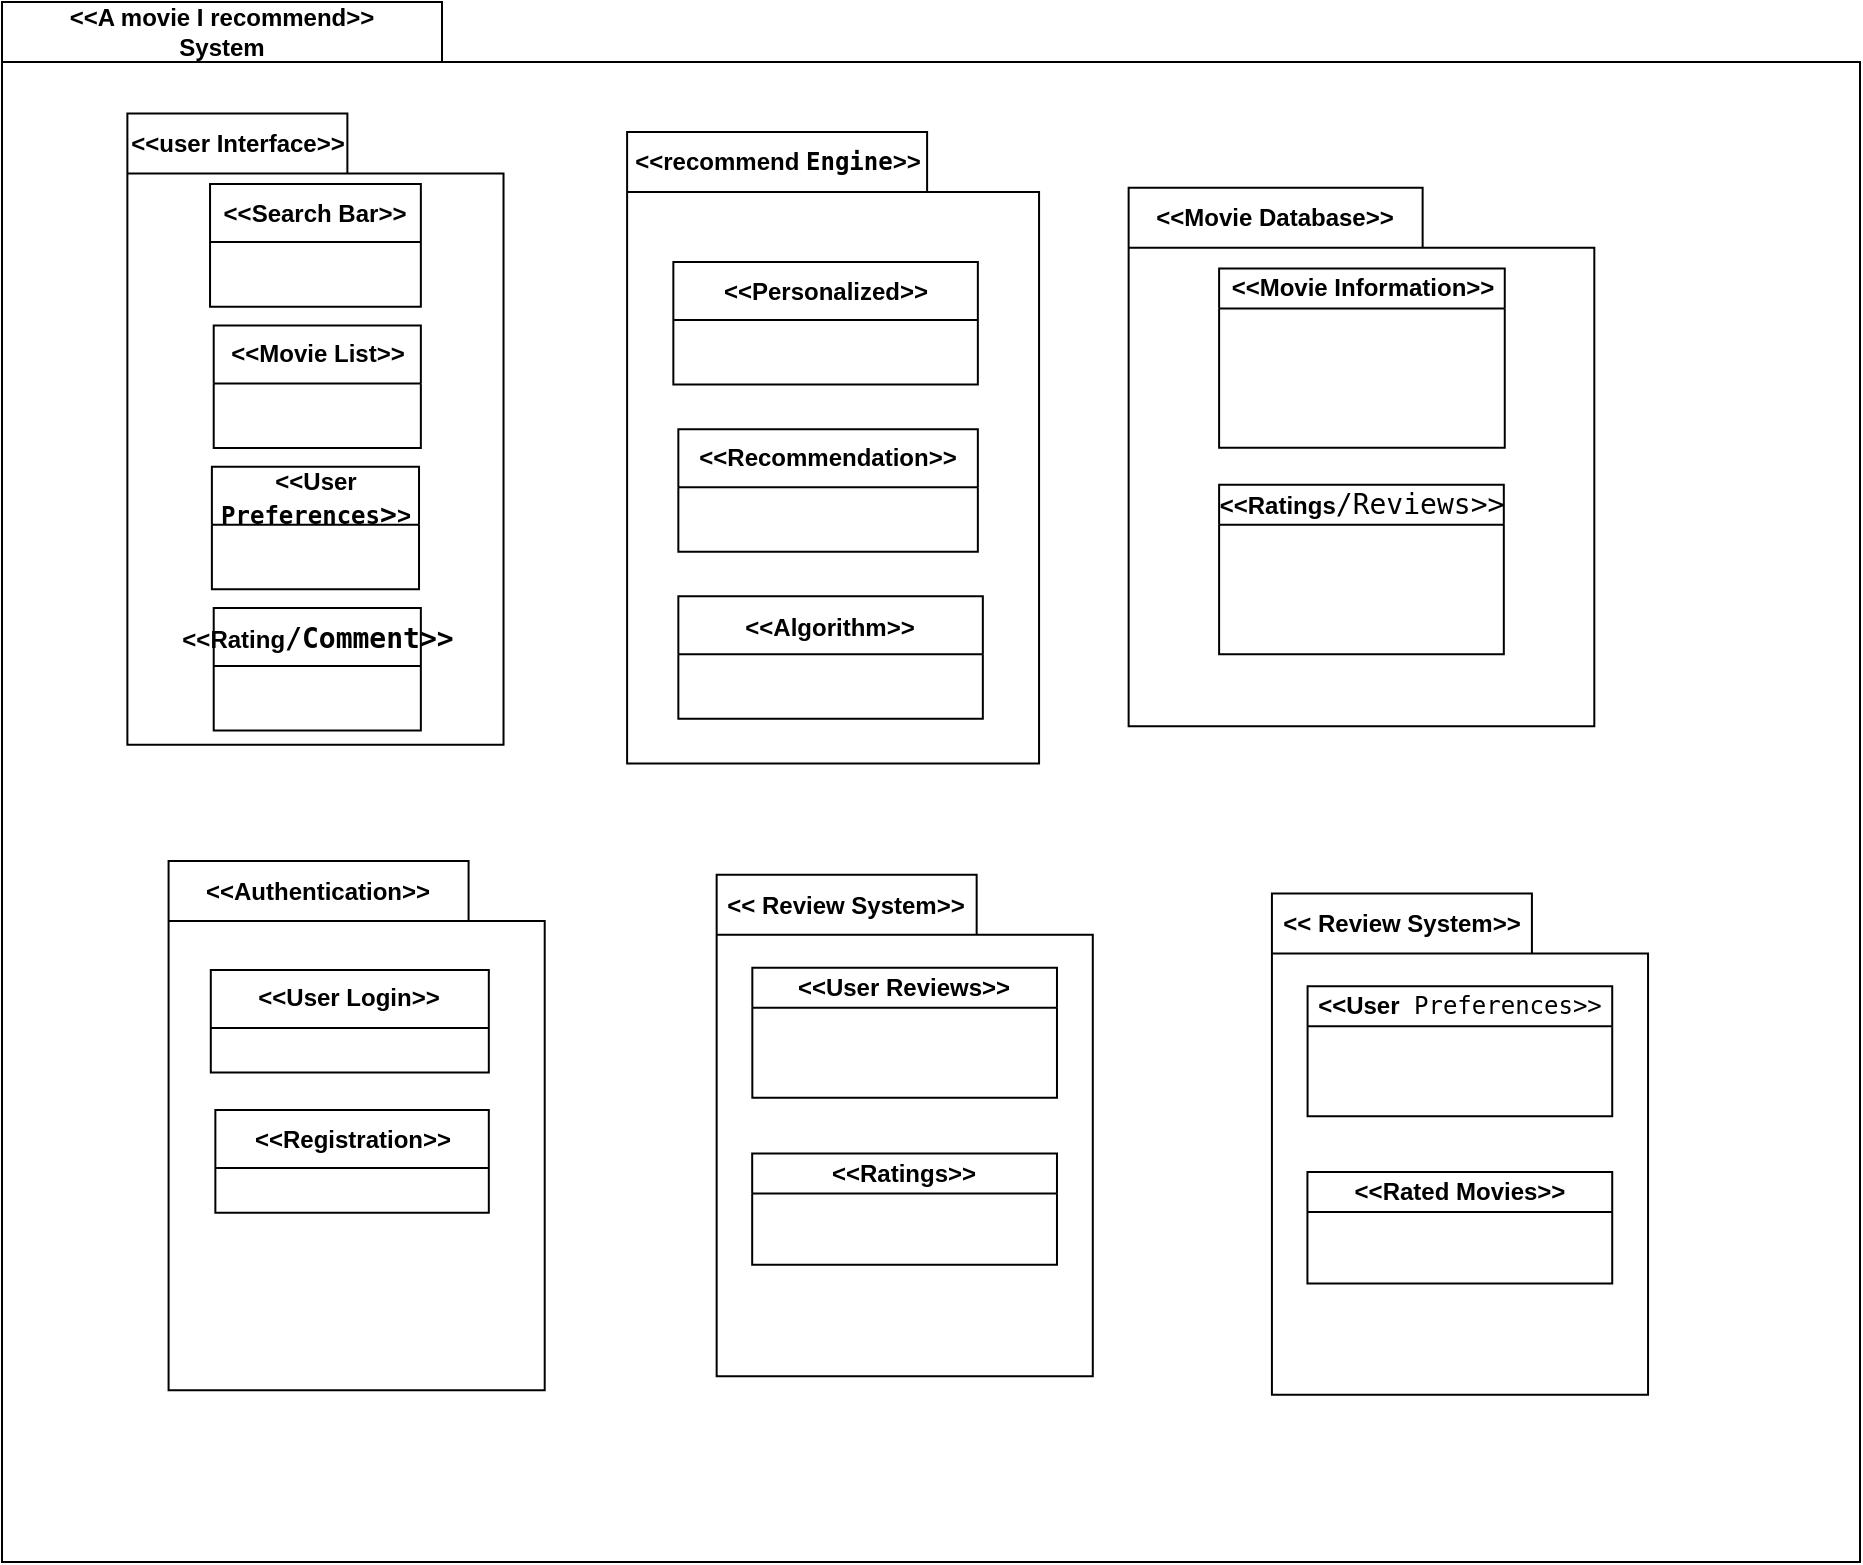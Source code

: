 <mxfile version="22.1.2" type="device">
  <diagram name="第 1 页" id="X2laG-7_Vt7s2_B-La5o">
    <mxGraphModel dx="1768" dy="833" grid="1" gridSize="10" guides="1" tooltips="1" connect="1" arrows="1" fold="1" page="1" pageScale="1" pageWidth="827" pageHeight="1169" math="0" shadow="0">
      <root>
        <mxCell id="0" />
        <mxCell id="1" parent="0" />
        <mxCell id="oL6MzLKiuMW2sBaCH_4H-1" value="&amp;lt;&amp;lt;A movie I recommend&amp;gt;&amp;gt;&lt;br&gt;System" style="shape=folder;fontStyle=1;tabWidth=220;tabHeight=30;tabPosition=left;html=1;boundedLbl=1;labelInHeader=1;container=1;collapsible=0;whiteSpace=wrap;" parent="1" vertex="1">
          <mxGeometry x="111" y="50" width="929" height="780" as="geometry" />
        </mxCell>
        <mxCell id="oL6MzLKiuMW2sBaCH_4H-2" value="" style="html=1;strokeColor=none;resizeWidth=1;resizeHeight=1;fillColor=none;part=1;connectable=0;allowArrows=0;deletable=0;whiteSpace=wrap;" parent="oL6MzLKiuMW2sBaCH_4H-1" vertex="1">
          <mxGeometry width="780.04" height="403" relative="1" as="geometry">
            <mxPoint y="30" as="offset" />
          </mxGeometry>
        </mxCell>
        <mxCell id="oL6MzLKiuMW2sBaCH_4H-3" value="&amp;lt;&amp;lt;user Interface&amp;gt;&amp;gt;" style="shape=folder;fontStyle=1;tabWidth=110;tabHeight=30;tabPosition=left;html=1;boundedLbl=1;labelInHeader=1;container=1;collapsible=0;whiteSpace=wrap;" parent="oL6MzLKiuMW2sBaCH_4H-1" vertex="1">
          <mxGeometry x="62.69" y="55.714" width="188.069" height="315.714" as="geometry" />
        </mxCell>
        <mxCell id="oL6MzLKiuMW2sBaCH_4H-4" value="" style="html=1;strokeColor=none;resizeWidth=1;resizeHeight=1;fillColor=none;part=1;connectable=0;allowArrows=0;deletable=0;whiteSpace=wrap;" parent="oL6MzLKiuMW2sBaCH_4H-3" vertex="1">
          <mxGeometry width="188.069" height="197.909" relative="1" as="geometry">
            <mxPoint y="30" as="offset" />
          </mxGeometry>
        </mxCell>
        <mxCell id="oL6MzLKiuMW2sBaCH_4H-5" value="&lt;div style=&quot;text-align: left;&quot;&gt;&lt;span style=&quot;background-color: initial;&quot;&gt;&amp;lt;&amp;lt;Search Bar&lt;/span&gt;&lt;span style=&quot;background-color: initial;&quot;&gt;&amp;gt;&amp;gt;&lt;/span&gt;&lt;/div&gt;" style="swimlane;fontStyle=1;align=center;verticalAlign=middle;childLayout=stackLayout;horizontal=1;startSize=29;horizontalStack=0;resizeParent=1;resizeParentMax=0;resizeLast=0;collapsible=0;marginBottom=0;html=1;whiteSpace=wrap;" parent="oL6MzLKiuMW2sBaCH_4H-3" vertex="1">
          <mxGeometry x="41.332" y="35.341" width="105.405" height="61.26" as="geometry" />
        </mxCell>
        <mxCell id="CbMex0rwyPzstzicLAf5-7" value="&lt;div style=&quot;text-align: left;&quot;&gt;&lt;span style=&quot;background-color: initial;&quot;&gt;&amp;lt;&amp;lt;Movie List&lt;/span&gt;&lt;span style=&quot;background-color: initial;&quot;&gt;&amp;gt;&amp;gt;&lt;/span&gt;&lt;br&gt;&lt;/div&gt;" style="swimlane;fontStyle=1;align=center;verticalAlign=middle;childLayout=stackLayout;horizontal=1;startSize=29;horizontalStack=0;resizeParent=1;resizeParentMax=0;resizeLast=0;collapsible=0;marginBottom=0;html=1;whiteSpace=wrap;" vertex="1" parent="oL6MzLKiuMW2sBaCH_4H-3">
          <mxGeometry x="43.163" y="106.023" width="103.574" height="61.26" as="geometry" />
        </mxCell>
        <mxCell id="CbMex0rwyPzstzicLAf5-8" value="&lt;div style=&quot;text-align: left;&quot;&gt;&lt;/div&gt;&amp;lt;&amp;lt;User&lt;span style=&quot;font-family: &amp;quot;Söhne Mono&amp;quot;, Monaco, &amp;quot;Andale Mono&amp;quot;, &amp;quot;Ubuntu Mono&amp;quot;, monospace; font-size: 14px; text-align: left;&quot;&gt; &lt;/span&gt;&lt;span style=&quot;font-family: &amp;quot;Söhne Mono&amp;quot;, Monaco, &amp;quot;Andale Mono&amp;quot;, &amp;quot;Ubuntu Mono&amp;quot;, monospace; text-align: left;&quot;&gt;&lt;font style=&quot;font-size: 12px;&quot;&gt;Preferences&lt;/font&gt;&lt;/span&gt;&lt;span style=&quot;font-family: &amp;quot;Söhne Mono&amp;quot;, Monaco, &amp;quot;Andale Mono&amp;quot;, &amp;quot;Ubuntu Mono&amp;quot;, monospace; font-size: 14px; text-align: left;&quot;&gt;&amp;gt;&lt;/span&gt;&lt;span style=&quot;background-color: initial; text-align: left;&quot;&gt;&amp;gt;&lt;/span&gt;&lt;span style=&quot;font-family: &amp;quot;Söhne Mono&amp;quot;, Monaco, &amp;quot;Andale Mono&amp;quot;, &amp;quot;Ubuntu Mono&amp;quot;, monospace; font-size: 14px; text-align: left;&quot;&gt;&lt;br&gt;&lt;/span&gt;" style="swimlane;fontStyle=1;align=center;verticalAlign=middle;childLayout=stackLayout;horizontal=1;startSize=29;horizontalStack=0;resizeParent=1;resizeParentMax=0;resizeLast=0;collapsible=0;marginBottom=0;html=1;whiteSpace=wrap;" vertex="1" parent="oL6MzLKiuMW2sBaCH_4H-3">
          <mxGeometry x="42.251" y="176.704" width="103.574" height="61.26" as="geometry" />
        </mxCell>
        <mxCell id="CbMex0rwyPzstzicLAf5-9" value="&lt;div style=&quot;text-align: left;&quot;&gt;&lt;span style=&quot;background-color: initial;&quot;&gt;&amp;lt;&amp;lt;Rating&lt;/span&gt;&lt;span style=&quot;background-color: initial; border: 0px solid rgb(217, 217, 227); box-sizing: border-box; --tw-border-spacing-x: 0; --tw-border-spacing-y: 0; --tw-translate-x: 0; --tw-translate-y: 0; --tw-rotate: 0; --tw-skew-x: 0; --tw-skew-y: 0; --tw-scale-x: 1; --tw-scale-y: 1; --tw-pan-x: ; --tw-pan-y: ; --tw-pinch-zoom: ; --tw-scroll-snap-strictness: proximity; --tw-gradient-from-position: ; --tw-gradient-via-position: ; --tw-gradient-to-position: ; --tw-ordinal: ; --tw-slashed-zero: ; --tw-numeric-figure: ; --tw-numeric-spacing: ; --tw-numeric-fraction: ; --tw-ring-inset: ; --tw-ring-offset-width: 0px; --tw-ring-offset-color: #fff; --tw-ring-color: rgba(69,89,164,.5); --tw-ring-offset-shadow: 0 0 transparent; --tw-ring-shadow: 0 0 transparent; --tw-shadow: 0 0 transparent; --tw-shadow-colored: 0 0 transparent; --tw-blur: ; --tw-brightness: ; --tw-contrast: ; --tw-grayscale: ; --tw-hue-rotate: ; --tw-invert: ; --tw-saturate: ; --tw-sepia: ; --tw-drop-shadow: ; --tw-backdrop-blur: ; --tw-backdrop-brightness: ; --tw-backdrop-contrast: ; --tw-backdrop-grayscale: ; --tw-backdrop-hue-rotate: ; --tw-backdrop-invert: ; --tw-backdrop-opacity: ; --tw-backdrop-saturate: ; --tw-backdrop-sepia: ; font-family: &amp;quot;Söhne Mono&amp;quot;, Monaco, &amp;quot;Andale Mono&amp;quot;, &amp;quot;Ubuntu Mono&amp;quot;, monospace; font-size: 14px;&quot; class=&quot;hljs-operator&quot;&gt;/&lt;/span&gt;&lt;span style=&quot;background-color: initial; font-family: &amp;quot;Söhne Mono&amp;quot;, Monaco, &amp;quot;Andale Mono&amp;quot;, &amp;quot;Ubuntu Mono&amp;quot;, monospace; font-size: 14px;&quot;&gt;Comment&amp;gt;&amp;gt;&lt;/span&gt;&lt;/div&gt;" style="swimlane;fontStyle=1;align=center;verticalAlign=middle;childLayout=stackLayout;horizontal=1;startSize=29;horizontalStack=0;resizeParent=1;resizeParentMax=0;resizeLast=0;collapsible=0;marginBottom=0;html=1;whiteSpace=wrap;" vertex="1" parent="oL6MzLKiuMW2sBaCH_4H-3">
          <mxGeometry x="43.163" y="247.309" width="103.574" height="61.26" as="geometry" />
        </mxCell>
        <mxCell id="CbMex0rwyPzstzicLAf5-10" value="&amp;lt;&amp;lt;recommend&amp;nbsp;&lt;span style=&quot;font-family: &amp;quot;Söhne Mono&amp;quot;, Monaco, &amp;quot;Andale Mono&amp;quot;, &amp;quot;Ubuntu Mono&amp;quot;, monospace; text-align: left; background-color: initial;&quot;&gt;Engine&lt;/span&gt;&amp;gt;&amp;gt;" style="shape=folder;fontStyle=1;tabWidth=150;tabHeight=30;tabPosition=left;html=1;boundedLbl=1;labelInHeader=1;container=1;collapsible=0;whiteSpace=wrap;" vertex="1" parent="oL6MzLKiuMW2sBaCH_4H-1">
          <mxGeometry x="312.553" y="65.0" width="205.981" height="315.714" as="geometry" />
        </mxCell>
        <mxCell id="CbMex0rwyPzstzicLAf5-11" value="" style="html=1;strokeColor=none;resizeWidth=1;resizeHeight=1;fillColor=none;part=1;connectable=0;allowArrows=0;deletable=0;whiteSpace=wrap;" vertex="1" parent="CbMex0rwyPzstzicLAf5-10">
          <mxGeometry width="205.981" height="195.0" relative="1" as="geometry">
            <mxPoint y="30" as="offset" />
          </mxGeometry>
        </mxCell>
        <mxCell id="CbMex0rwyPzstzicLAf5-12" value="&lt;div style=&quot;text-align: left;&quot;&gt;&lt;span style=&quot;background-color: initial;&quot;&gt;&amp;lt;&amp;lt;&lt;/span&gt;&lt;span style=&quot;background-color: initial;&quot;&gt;Personalized&lt;/span&gt;&lt;span style=&quot;background-color: initial;&quot;&gt;&amp;gt;&amp;gt;&lt;/span&gt;&lt;/div&gt;" style="swimlane;fontStyle=1;align=center;verticalAlign=middle;childLayout=stackLayout;horizontal=1;startSize=29;horizontalStack=0;resizeParent=1;resizeParentMax=0;resizeLast=0;collapsible=0;marginBottom=0;html=1;whiteSpace=wrap;" vertex="1" parent="CbMex0rwyPzstzicLAf5-10">
          <mxGeometry x="23.124" y="65.0" width="152.247" height="61.258" as="geometry" />
        </mxCell>
        <mxCell id="CbMex0rwyPzstzicLAf5-13" value="&lt;div style=&quot;text-align: left;&quot;&gt;&lt;/div&gt;&amp;lt;&amp;lt;Recommendation&lt;span style=&quot;background-color: initial; text-align: left;&quot;&gt;&amp;gt;&amp;gt;&lt;/span&gt;" style="swimlane;fontStyle=1;align=center;verticalAlign=middle;childLayout=stackLayout;horizontal=1;startSize=29;horizontalStack=0;resizeParent=1;resizeParentMax=0;resizeLast=0;collapsible=0;marginBottom=0;html=1;whiteSpace=wrap;" vertex="1" parent="CbMex0rwyPzstzicLAf5-10">
          <mxGeometry x="25.622" y="148.571" width="149.748" height="61.258" as="geometry" />
        </mxCell>
        <mxCell id="CbMex0rwyPzstzicLAf5-14" value="&lt;div style=&quot;text-align: left;&quot;&gt;&lt;/div&gt;&amp;lt;&amp;lt;Algorithm&amp;gt;&amp;gt;&lt;span style=&quot;font-family: &amp;quot;Söhne Mono&amp;quot;, Monaco, &amp;quot;Andale Mono&amp;quot;, &amp;quot;Ubuntu Mono&amp;quot;, monospace; font-size: 14px; text-align: left;&quot;&gt;&lt;br&gt;&lt;/span&gt;" style="swimlane;fontStyle=1;align=center;verticalAlign=middle;childLayout=stackLayout;horizontal=1;startSize=29;horizontalStack=0;resizeParent=1;resizeParentMax=0;resizeLast=0;collapsible=0;marginBottom=0;html=1;whiteSpace=wrap;" vertex="1" parent="CbMex0rwyPzstzicLAf5-10">
          <mxGeometry x="25.622" y="232.143" width="152.247" height="61.258" as="geometry" />
        </mxCell>
        <mxCell id="oL6MzLKiuMW2sBaCH_4H-35" value="&amp;lt;&amp;lt;Movie Database&amp;gt;&amp;gt;" style="shape=folder;fontStyle=1;tabWidth=147;tabHeight=30;tabPosition=left;html=1;boundedLbl=1;labelInHeader=1;container=1;collapsible=0;whiteSpace=wrap;" parent="oL6MzLKiuMW2sBaCH_4H-1" vertex="1">
          <mxGeometry x="563.313" y="92.857" width="232.848" height="269.286" as="geometry" />
        </mxCell>
        <mxCell id="oL6MzLKiuMW2sBaCH_4H-36" value="" style="html=1;strokeColor=none;resizeWidth=1;resizeHeight=1;fillColor=none;part=1;connectable=0;allowArrows=0;deletable=0;whiteSpace=wrap;" parent="oL6MzLKiuMW2sBaCH_4H-35" vertex="1">
          <mxGeometry width="232.848" height="164.509" relative="1" as="geometry">
            <mxPoint y="30" as="offset" />
          </mxGeometry>
        </mxCell>
        <mxCell id="oL6MzLKiuMW2sBaCH_4H-39" value="&amp;lt;&amp;lt;Ratings&lt;span style=&quot;border: 0px solid rgb(217, 217, 227); box-sizing: border-box; --tw-border-spacing-x: 0; --tw-border-spacing-y: 0; --tw-translate-x: 0; --tw-translate-y: 0; --tw-rotate: 0; --tw-skew-x: 0; --tw-skew-y: 0; --tw-scale-x: 1; --tw-scale-y: 1; --tw-pan-x: ; --tw-pan-y: ; --tw-pinch-zoom: ; --tw-scroll-snap-strictness: proximity; --tw-gradient-from-position: ; --tw-gradient-via-position: ; --tw-gradient-to-position: ; --tw-ordinal: ; --tw-slashed-zero: ; --tw-numeric-figure: ; --tw-numeric-spacing: ; --tw-numeric-fraction: ; --tw-ring-inset: ; --tw-ring-offset-width: 0px; --tw-ring-offset-color: #fff; --tw-ring-color: rgba(69,89,164,.5); --tw-ring-offset-shadow: 0 0 transparent; --tw-ring-shadow: 0 0 transparent; --tw-shadow: 0 0 transparent; --tw-shadow-colored: 0 0 transparent; --tw-blur: ; --tw-brightness: ; --tw-contrast: ; --tw-grayscale: ; --tw-hue-rotate: ; --tw-invert: ; --tw-saturate: ; --tw-sepia: ; --tw-drop-shadow: ; --tw-backdrop-blur: ; --tw-backdrop-brightness: ; --tw-backdrop-contrast: ; --tw-backdrop-grayscale: ; --tw-backdrop-hue-rotate: ; --tw-backdrop-invert: ; --tw-backdrop-opacity: ; --tw-backdrop-saturate: ; --tw-backdrop-sepia: ; font-family: &amp;quot;Söhne Mono&amp;quot;, Monaco, &amp;quot;Andale Mono&amp;quot;, &amp;quot;Ubuntu Mono&amp;quot;, monospace; font-size: 14px; font-weight: 400; text-align: left;&quot; class=&quot;hljs-operator&quot;&gt;/&lt;/span&gt;&lt;span style=&quot;font-family: &amp;quot;Söhne Mono&amp;quot;, Monaco, &amp;quot;Andale Mono&amp;quot;, &amp;quot;Ubuntu Mono&amp;quot;, monospace; font-size: 14px; font-weight: 400; text-align: left;&quot;&gt;Reviews&amp;gt;&amp;gt;&lt;/span&gt;" style="swimlane;fontStyle=1;align=center;verticalAlign=middle;childLayout=stackLayout;horizontal=1;startSize=20;horizontalStack=0;resizeParent=1;resizeParentMax=0;resizeLast=0;collapsible=0;marginBottom=0;html=1;whiteSpace=wrap;" parent="oL6MzLKiuMW2sBaCH_4H-35" vertex="1">
          <mxGeometry x="45.244" y="148.571" width="142.351" height="84.732" as="geometry" />
        </mxCell>
        <mxCell id="oL6MzLKiuMW2sBaCH_4H-37" value="&amp;lt;&amp;lt;Movie Information&amp;gt;&amp;gt;" style="swimlane;fontStyle=1;align=center;verticalAlign=middle;childLayout=stackLayout;horizontal=1;startSize=20;horizontalStack=0;resizeParent=1;resizeParentMax=0;resizeLast=0;collapsible=0;marginBottom=0;html=1;whiteSpace=wrap;" parent="oL6MzLKiuMW2sBaCH_4H-35" vertex="1">
          <mxGeometry x="45.244" y="40.393" width="142.825" height="89.607" as="geometry" />
        </mxCell>
        <mxCell id="oL6MzLKiuMW2sBaCH_4H-32" value="&amp;lt;&amp;lt; Review System&amp;gt;&amp;gt;" style="shape=folder;fontStyle=1;tabWidth=130;tabHeight=30;tabPosition=left;html=1;boundedLbl=1;labelInHeader=1;container=1;collapsible=0;whiteSpace=wrap;" parent="oL6MzLKiuMW2sBaCH_4H-1" vertex="1">
          <mxGeometry x="357.332" y="436.429" width="188.069" height="250.714" as="geometry" />
        </mxCell>
        <mxCell id="oL6MzLKiuMW2sBaCH_4H-33" value="" style="html=1;strokeColor=none;resizeWidth=1;resizeHeight=1;fillColor=none;part=1;connectable=0;allowArrows=0;deletable=0;whiteSpace=wrap;" parent="oL6MzLKiuMW2sBaCH_4H-32" vertex="1">
          <mxGeometry width="188.069" height="175.5" relative="1" as="geometry">
            <mxPoint y="30" as="offset" />
          </mxGeometry>
        </mxCell>
        <mxCell id="CbMex0rwyPzstzicLAf5-6" value="&amp;lt;&amp;lt;User Reviews&amp;gt;&amp;gt;" style="swimlane;fontStyle=1;align=center;verticalAlign=middle;childLayout=stackLayout;horizontal=1;startSize=20;horizontalStack=0;resizeParent=1;resizeParentMax=0;resizeLast=0;collapsible=0;marginBottom=0;html=1;whiteSpace=wrap;" vertex="1" parent="oL6MzLKiuMW2sBaCH_4H-32">
          <mxGeometry x="17.831" y="46.429" width="152.327" height="65.0" as="geometry" />
        </mxCell>
        <mxCell id="CbMex0rwyPzstzicLAf5-16" value="&amp;lt;&amp;lt;Ratings&amp;gt;&amp;gt;" style="swimlane;fontStyle=1;align=center;verticalAlign=middle;childLayout=stackLayout;horizontal=1;startSize=20;horizontalStack=0;resizeParent=1;resizeParentMax=0;resizeLast=0;collapsible=0;marginBottom=0;html=1;whiteSpace=wrap;" vertex="1" parent="oL6MzLKiuMW2sBaCH_4H-32">
          <mxGeometry x="17.759" y="139.286" width="152.399" height="55.714" as="geometry" />
        </mxCell>
        <mxCell id="CbMex0rwyPzstzicLAf5-18" value="&amp;lt;&amp;lt; Review System&amp;gt;&amp;gt;" style="shape=folder;fontStyle=1;tabWidth=130;tabHeight=30;tabPosition=left;html=1;boundedLbl=1;labelInHeader=1;container=1;collapsible=0;whiteSpace=wrap;" vertex="1" parent="oL6MzLKiuMW2sBaCH_4H-1">
          <mxGeometry x="634.958" y="445.714" width="188.069" height="250.714" as="geometry" />
        </mxCell>
        <mxCell id="CbMex0rwyPzstzicLAf5-19" value="" style="html=1;strokeColor=none;resizeWidth=1;resizeHeight=1;fillColor=none;part=1;connectable=0;allowArrows=0;deletable=0;whiteSpace=wrap;" vertex="1" parent="CbMex0rwyPzstzicLAf5-18">
          <mxGeometry width="188.069" height="175.5" relative="1" as="geometry">
            <mxPoint y="30" as="offset" />
          </mxGeometry>
        </mxCell>
        <mxCell id="CbMex0rwyPzstzicLAf5-20" value="&lt;font style=&quot;font-size: 12px;&quot;&gt;&amp;lt;&amp;lt;User&lt;span style=&quot;font-family: &amp;quot;Söhne Mono&amp;quot;, Monaco, &amp;quot;Andale Mono&amp;quot;, &amp;quot;Ubuntu Mono&amp;quot;, monospace; font-weight: 400; text-align: left;&quot;&gt; Preferences&amp;gt;&amp;gt;&lt;/span&gt;&lt;/font&gt;" style="swimlane;fontStyle=1;align=center;verticalAlign=middle;childLayout=stackLayout;horizontal=1;startSize=20;horizontalStack=0;resizeParent=1;resizeParentMax=0;resizeLast=0;collapsible=0;marginBottom=0;html=1;whiteSpace=wrap;" vertex="1" parent="CbMex0rwyPzstzicLAf5-18">
          <mxGeometry x="17.831" y="46.429" width="152.327" height="65.0" as="geometry" />
        </mxCell>
        <mxCell id="CbMex0rwyPzstzicLAf5-21" value="&amp;lt;&amp;lt;Rated Movies&amp;gt;&amp;gt;" style="swimlane;fontStyle=1;align=center;verticalAlign=middle;childLayout=stackLayout;horizontal=1;startSize=20;horizontalStack=0;resizeParent=1;resizeParentMax=0;resizeLast=0;collapsible=0;marginBottom=0;html=1;whiteSpace=wrap;" vertex="1" parent="CbMex0rwyPzstzicLAf5-18">
          <mxGeometry x="17.759" y="139.286" width="152.399" height="55.714" as="geometry" />
        </mxCell>
        <mxCell id="CbMex0rwyPzstzicLAf5-22" value="&amp;lt;&amp;lt;Authentication&amp;gt;&amp;gt;" style="shape=folder;fontStyle=1;tabWidth=150;tabHeight=30;tabPosition=left;html=1;boundedLbl=1;labelInHeader=1;container=1;collapsible=0;whiteSpace=wrap;" vertex="1" parent="oL6MzLKiuMW2sBaCH_4H-1">
          <mxGeometry x="83.288" y="429.464" width="188.069" height="264.643" as="geometry" />
        </mxCell>
        <mxCell id="CbMex0rwyPzstzicLAf5-23" value="" style="html=1;strokeColor=none;resizeWidth=1;resizeHeight=1;fillColor=none;part=1;connectable=0;allowArrows=0;deletable=0;whiteSpace=wrap;" vertex="1" parent="CbMex0rwyPzstzicLAf5-22">
          <mxGeometry width="188.069" height="163.456" relative="1" as="geometry">
            <mxPoint y="30" as="offset" />
          </mxGeometry>
        </mxCell>
        <mxCell id="CbMex0rwyPzstzicLAf5-24" value="&lt;div style=&quot;text-align: left;&quot;&gt;&amp;lt;&amp;lt;User Login&amp;gt;&amp;gt;&lt;br&gt;&lt;/div&gt;" style="swimlane;fontStyle=1;align=center;verticalAlign=middle;childLayout=stackLayout;horizontal=1;startSize=29;horizontalStack=0;resizeParent=1;resizeParentMax=0;resizeLast=0;collapsible=0;marginBottom=0;html=1;whiteSpace=wrap;" vertex="1" parent="CbMex0rwyPzstzicLAf5-22">
          <mxGeometry x="21.113" y="54.485" width="139.008" height="51.348" as="geometry" />
        </mxCell>
        <mxCell id="CbMex0rwyPzstzicLAf5-25" value="&lt;div style=&quot;text-align: left;&quot;&gt;&lt;/div&gt;&amp;lt;&amp;lt;Registration&amp;gt;&amp;gt;" style="swimlane;fontStyle=1;align=center;verticalAlign=middle;childLayout=stackLayout;horizontal=1;startSize=29;horizontalStack=0;resizeParent=1;resizeParentMax=0;resizeLast=0;collapsible=0;marginBottom=0;html=1;whiteSpace=wrap;" vertex="1" parent="CbMex0rwyPzstzicLAf5-22">
          <mxGeometry x="23.394" y="124.538" width="136.726" height="51.348" as="geometry" />
        </mxCell>
      </root>
    </mxGraphModel>
  </diagram>
</mxfile>
